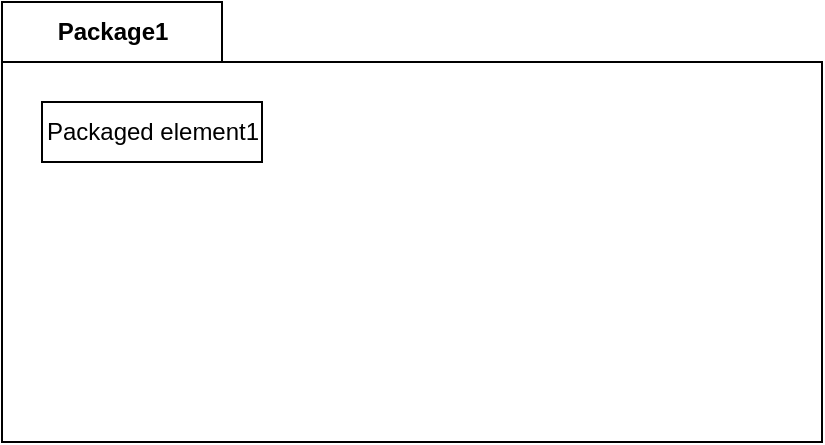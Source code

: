 <mxfile version="14.0.1" type="device"><diagram id="ND_wphHVsJFWaxM70pGf" name="Page-1"><mxGraphModel dx="868" dy="450" grid="1" gridSize="10" guides="1" tooltips="1" connect="1" arrows="1" fold="1" page="1" pageScale="1" pageWidth="827" pageHeight="1169" math="0" shadow="0"><root><mxCell id="0"/><mxCell id="1" parent="0"/><mxCell id="8761oNjsFd0JLdSs0nHT-10" value="Package1" style="shape=folder;fontStyle=1;tabWidth=110;tabHeight=30;tabPosition=left;html=1;boundedLbl=1;labelInHeader=1;" vertex="1" parent="1"><mxGeometry x="160" y="180" width="410" height="220" as="geometry"/></mxCell><mxCell id="8761oNjsFd0JLdSs0nHT-11" value="Packaged element1" style="html=1;" vertex="1" parent="8761oNjsFd0JLdSs0nHT-10"><mxGeometry width="110" height="30" relative="1" as="geometry"><mxPoint x="20" y="50" as="offset"/></mxGeometry></mxCell></root></mxGraphModel></diagram></mxfile>